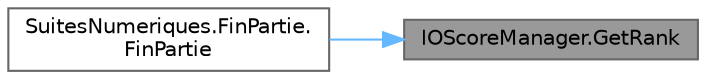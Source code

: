 digraph "IOScoreManager.GetRank"
{
 // LATEX_PDF_SIZE
  bgcolor="transparent";
  edge [fontname=Helvetica,fontsize=10,labelfontname=Helvetica,labelfontsize=10];
  node [fontname=Helvetica,fontsize=10,shape=box,height=0.2,width=0.4];
  rankdir="RL";
  Node1 [id="Node000001",label="IOScoreManager.GetRank",height=0.2,width=0.4,color="gray40", fillcolor="grey60", style="filled", fontcolor="black",tooltip="Vérifier si un score a sa place dans le fichier."];
  Node1 -> Node2 [id="edge1_Node000001_Node000002",dir="back",color="steelblue1",style="solid",tooltip=" "];
  Node2 [id="Node000002",label="SuitesNumeriques.FinPartie.\lFinPartie",height=0.2,width=0.4,color="grey40", fillcolor="white", style="filled",URL="$class_suites_numeriques_1_1_fin_partie.html#ac360b51f5c9329a151dd8fdee9194eb0",tooltip="Constructeur, affecte les valeurs des arguments aux attributs et affiche les informations sur scores ..."];
}
